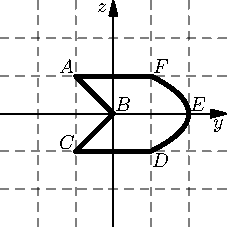 import graph;
import geometry;

size(4cm);

defaultpen(fontsize(10pt));

xaxis("$y$",axis=YEquals(0),
  xmin=-3,
  xmax=3,
  Arrow);

yaxis("$z$",axis=XEquals(0),
  ymin=-3,
  ymax=3,
  Arrow);


draw((-2, -3) -- (-2, 3), dashed+opacity(0.5));
draw((-1, -3) -- (-1, 3), dashed+opacity(0.5));
draw((1, -3) -- (1, 3), dashed+opacity(0.5));
draw((2, -3) -- (2, 3), dashed+opacity(0.5));

draw((-3, 2) -- (3, 2), dashed+opacity(0.5));
draw((-3, 1) -- (3, 1), dashed+opacity(0.5));
draw((-3, -1) -- (3, -1), dashed+opacity(0.5));
draw((-3, -2) -- (3, -2), dashed+opacity(0.5));

pair A = (-1, 1);
pair B = (0, 0);
pair C = (-1, -1);
pair D = (1, -1);
pair F = (1, 1);

draw(F -- A -- B -- C -- D, linewidth(2pt));

real f(real x) {
	return sqrt(-x + 2);
}

path FE = graph(f, 1, 2, n=1000);

draw(FE, linewidth(2pt));
draw(reflect((1, 0), (2, 0))*FE, linewidth(2pt));

label("$A$", A+0.25*N+0.25*W);
label("$B$", B+0.25*N+0.25*E);
label("$C$", C+0.25*N+0.25*W);
label("$D$", D+0.25*S+0.25*E);
label("$F$", F+0.25*N+0.25*E);
label("$E$", (2, 0)+0.25*N+0.25*E);
